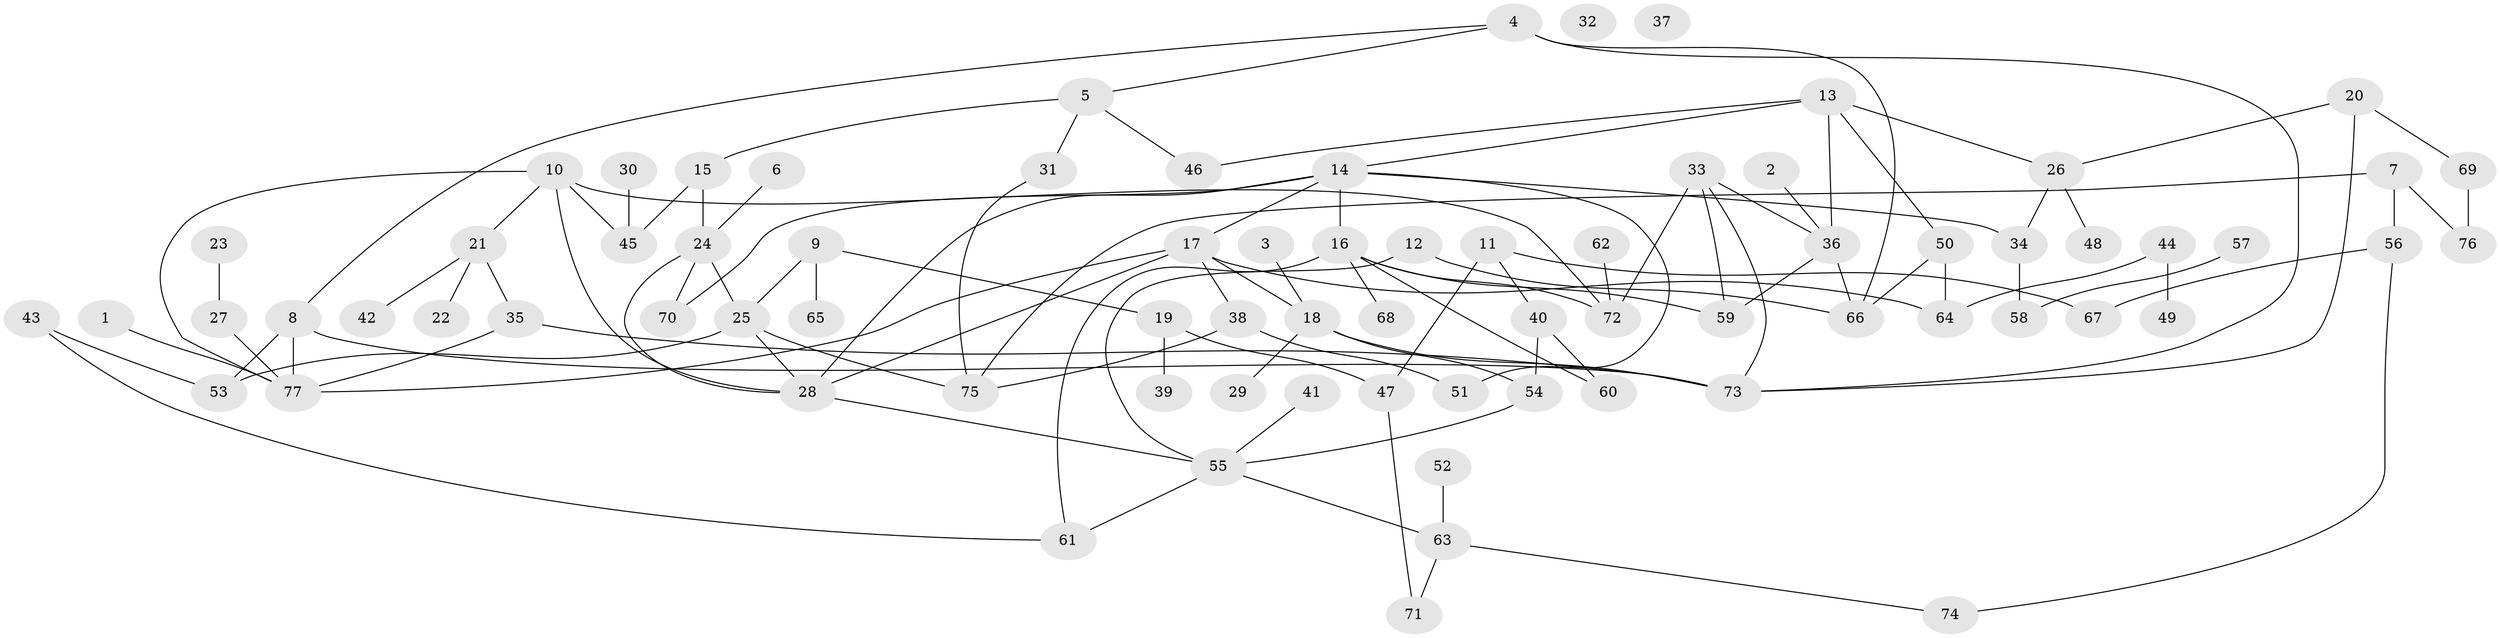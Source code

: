 // coarse degree distribution, {1: 0.2692307692307692, 6: 0.07692307692307693, 4: 0.09615384615384616, 3: 0.15384615384615385, 2: 0.17307692307692307, 7: 0.057692307692307696, 5: 0.09615384615384616, 10: 0.038461538461538464, 0: 0.038461538461538464}
// Generated by graph-tools (version 1.1) at 2025/41/03/06/25 10:41:22]
// undirected, 77 vertices, 109 edges
graph export_dot {
graph [start="1"]
  node [color=gray90,style=filled];
  1;
  2;
  3;
  4;
  5;
  6;
  7;
  8;
  9;
  10;
  11;
  12;
  13;
  14;
  15;
  16;
  17;
  18;
  19;
  20;
  21;
  22;
  23;
  24;
  25;
  26;
  27;
  28;
  29;
  30;
  31;
  32;
  33;
  34;
  35;
  36;
  37;
  38;
  39;
  40;
  41;
  42;
  43;
  44;
  45;
  46;
  47;
  48;
  49;
  50;
  51;
  52;
  53;
  54;
  55;
  56;
  57;
  58;
  59;
  60;
  61;
  62;
  63;
  64;
  65;
  66;
  67;
  68;
  69;
  70;
  71;
  72;
  73;
  74;
  75;
  76;
  77;
  1 -- 77;
  2 -- 36;
  3 -- 18;
  4 -- 5;
  4 -- 8;
  4 -- 66;
  4 -- 73;
  5 -- 15;
  5 -- 31;
  5 -- 46;
  6 -- 24;
  7 -- 56;
  7 -- 75;
  7 -- 76;
  8 -- 53;
  8 -- 73;
  8 -- 77;
  9 -- 19;
  9 -- 25;
  9 -- 65;
  10 -- 21;
  10 -- 28;
  10 -- 45;
  10 -- 72;
  10 -- 77;
  11 -- 40;
  11 -- 47;
  11 -- 67;
  12 -- 55;
  12 -- 66;
  13 -- 14;
  13 -- 26;
  13 -- 36;
  13 -- 46;
  13 -- 50;
  14 -- 16;
  14 -- 17;
  14 -- 28;
  14 -- 34;
  14 -- 51;
  14 -- 70;
  15 -- 24;
  15 -- 45;
  16 -- 59;
  16 -- 60;
  16 -- 61;
  16 -- 68;
  16 -- 72;
  17 -- 18;
  17 -- 28;
  17 -- 38;
  17 -- 64;
  17 -- 77;
  18 -- 29;
  18 -- 54;
  18 -- 73;
  19 -- 39;
  19 -- 47;
  20 -- 26;
  20 -- 69;
  20 -- 73;
  21 -- 22;
  21 -- 35;
  21 -- 42;
  23 -- 27;
  24 -- 25;
  24 -- 28;
  24 -- 70;
  25 -- 28;
  25 -- 53;
  25 -- 75;
  26 -- 34;
  26 -- 48;
  27 -- 77;
  28 -- 55;
  30 -- 45;
  31 -- 75;
  33 -- 36;
  33 -- 59;
  33 -- 72;
  33 -- 73;
  34 -- 58;
  35 -- 73;
  35 -- 77;
  36 -- 59;
  36 -- 66;
  38 -- 51;
  38 -- 75;
  40 -- 54;
  40 -- 60;
  41 -- 55;
  43 -- 53;
  43 -- 61;
  44 -- 49;
  44 -- 64;
  47 -- 71;
  50 -- 64;
  50 -- 66;
  52 -- 63;
  54 -- 55;
  55 -- 61;
  55 -- 63;
  56 -- 67;
  56 -- 74;
  57 -- 58;
  62 -- 72;
  63 -- 71;
  63 -- 74;
  69 -- 76;
}
